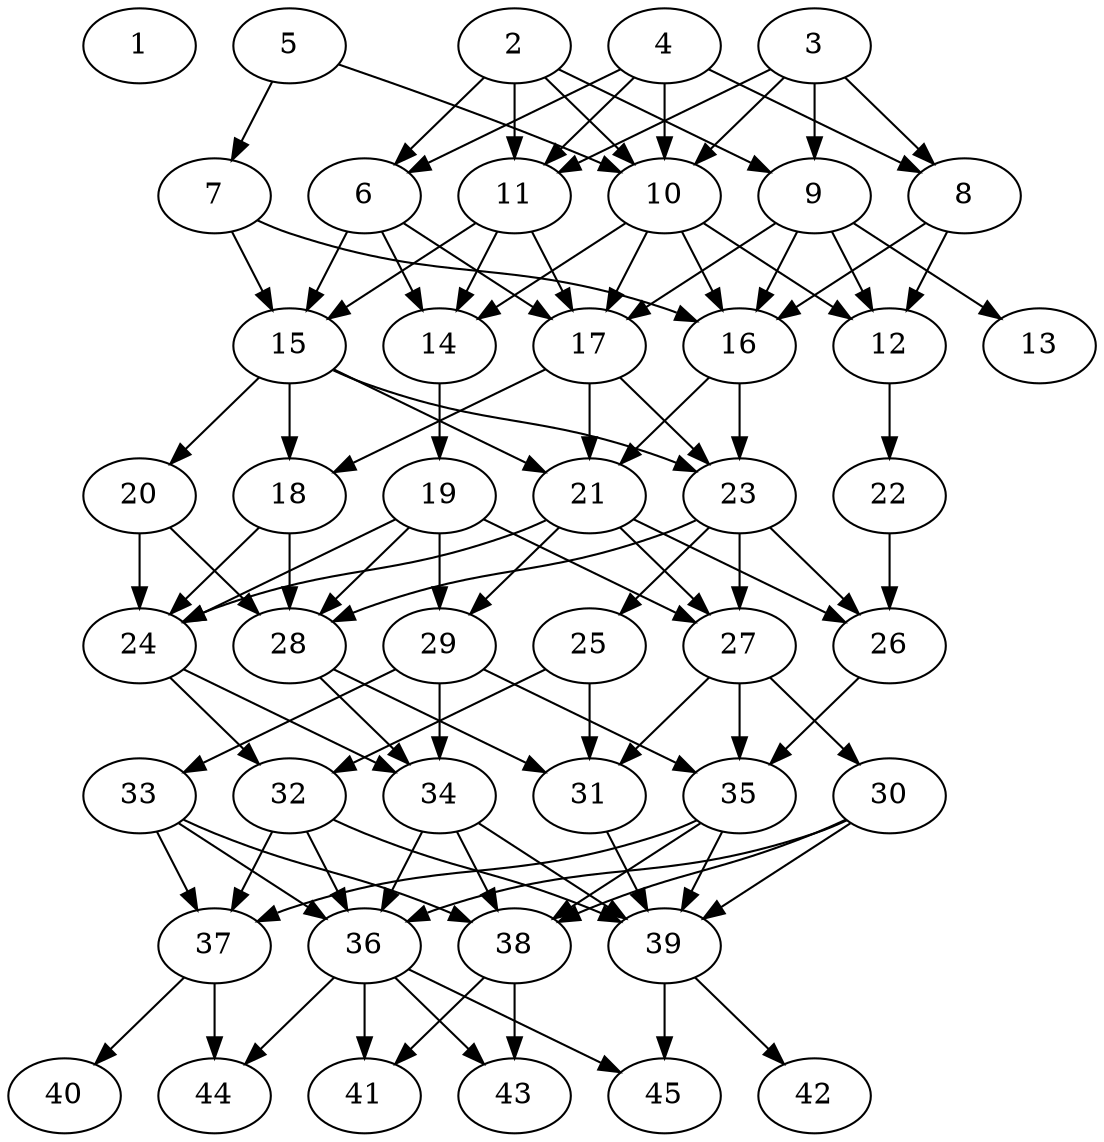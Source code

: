 // DAG automatically generated by daggen at Thu Oct  3 14:07:24 2019
// ./daggen --dot -n 45 --ccr 0.3 --fat 0.5 --regular 0.7 --density 0.7 --mindata 5242880 --maxdata 52428800 
digraph G {
  1 [size="126197760", alpha="0.12", expect_size="37859328"] 
  2 [size="76840960", alpha="0.01", expect_size="23052288"] 
  2 -> 6 [size ="23052288"]
  2 -> 9 [size ="23052288"]
  2 -> 10 [size ="23052288"]
  2 -> 11 [size ="23052288"]
  3 [size="32221867", alpha="0.14", expect_size="9666560"] 
  3 -> 8 [size ="9666560"]
  3 -> 9 [size ="9666560"]
  3 -> 10 [size ="9666560"]
  3 -> 11 [size ="9666560"]
  4 [size="126498133", alpha="0.17", expect_size="37949440"] 
  4 -> 6 [size ="37949440"]
  4 -> 8 [size ="37949440"]
  4 -> 10 [size ="37949440"]
  4 -> 11 [size ="37949440"]
  5 [size="60555947", alpha="0.06", expect_size="18166784"] 
  5 -> 7 [size ="18166784"]
  5 -> 10 [size ="18166784"]
  6 [size="157112320", alpha="0.15", expect_size="47133696"] 
  6 -> 14 [size ="47133696"]
  6 -> 15 [size ="47133696"]
  6 -> 17 [size ="47133696"]
  7 [size="38727680", alpha="0.13", expect_size="11618304"] 
  7 -> 15 [size ="11618304"]
  7 -> 16 [size ="11618304"]
  8 [size="44260693", alpha="0.01", expect_size="13278208"] 
  8 -> 12 [size ="13278208"]
  8 -> 16 [size ="13278208"]
  9 [size="165321387", alpha="0.16", expect_size="49596416"] 
  9 -> 12 [size ="49596416"]
  9 -> 13 [size ="49596416"]
  9 -> 16 [size ="49596416"]
  9 -> 17 [size ="49596416"]
  10 [size="113885867", alpha="0.16", expect_size="34165760"] 
  10 -> 12 [size ="34165760"]
  10 -> 14 [size ="34165760"]
  10 -> 16 [size ="34165760"]
  10 -> 17 [size ="34165760"]
  11 [size="52640427", alpha="0.06", expect_size="15792128"] 
  11 -> 14 [size ="15792128"]
  11 -> 15 [size ="15792128"]
  11 -> 17 [size ="15792128"]
  12 [size="147865600", alpha="0.14", expect_size="44359680"] 
  12 -> 22 [size ="44359680"]
  13 [size="154432853", alpha="0.20", expect_size="46329856"] 
  14 [size="105229653", alpha="0.14", expect_size="31568896"] 
  14 -> 19 [size ="31568896"]
  15 [size="79059627", alpha="0.12", expect_size="23717888"] 
  15 -> 18 [size ="23717888"]
  15 -> 20 [size ="23717888"]
  15 -> 21 [size ="23717888"]
  15 -> 23 [size ="23717888"]
  16 [size="125272747", alpha="0.12", expect_size="37581824"] 
  16 -> 21 [size ="37581824"]
  16 -> 23 [size ="37581824"]
  17 [size="88480427", alpha="0.00", expect_size="26544128"] 
  17 -> 18 [size ="26544128"]
  17 -> 21 [size ="26544128"]
  17 -> 23 [size ="26544128"]
  18 [size="33634987", alpha="0.05", expect_size="10090496"] 
  18 -> 24 [size ="10090496"]
  18 -> 28 [size ="10090496"]
  19 [size="40942933", alpha="0.04", expect_size="12282880"] 
  19 -> 24 [size ="12282880"]
  19 -> 27 [size ="12282880"]
  19 -> 28 [size ="12282880"]
  19 -> 29 [size ="12282880"]
  20 [size="163126613", alpha="0.18", expect_size="48937984"] 
  20 -> 24 [size ="48937984"]
  20 -> 28 [size ="48937984"]
  21 [size="129867093", alpha="0.06", expect_size="38960128"] 
  21 -> 24 [size ="38960128"]
  21 -> 26 [size ="38960128"]
  21 -> 27 [size ="38960128"]
  21 -> 29 [size ="38960128"]
  22 [size="174342827", alpha="0.02", expect_size="52302848"] 
  22 -> 26 [size ="52302848"]
  23 [size="126255787", alpha="0.19", expect_size="37876736"] 
  23 -> 25 [size ="37876736"]
  23 -> 26 [size ="37876736"]
  23 -> 27 [size ="37876736"]
  23 -> 28 [size ="37876736"]
  24 [size="122910720", alpha="0.11", expect_size="36873216"] 
  24 -> 32 [size ="36873216"]
  24 -> 34 [size ="36873216"]
  25 [size="75762347", alpha="0.08", expect_size="22728704"] 
  25 -> 31 [size ="22728704"]
  25 -> 32 [size ="22728704"]
  26 [size="167608320", alpha="0.02", expect_size="50282496"] 
  26 -> 35 [size ="50282496"]
  27 [size="101809493", alpha="0.19", expect_size="30542848"] 
  27 -> 30 [size ="30542848"]
  27 -> 31 [size ="30542848"]
  27 -> 35 [size ="30542848"]
  28 [size="104335360", alpha="0.00", expect_size="31300608"] 
  28 -> 31 [size ="31300608"]
  28 -> 34 [size ="31300608"]
  29 [size="140161707", alpha="0.20", expect_size="42048512"] 
  29 -> 33 [size ="42048512"]
  29 -> 34 [size ="42048512"]
  29 -> 35 [size ="42048512"]
  30 [size="170414080", alpha="0.11", expect_size="51124224"] 
  30 -> 36 [size ="51124224"]
  30 -> 38 [size ="51124224"]
  30 -> 39 [size ="51124224"]
  31 [size="155508053", alpha="0.08", expect_size="46652416"] 
  31 -> 39 [size ="46652416"]
  32 [size="46878720", alpha="0.01", expect_size="14063616"] 
  32 -> 36 [size ="14063616"]
  32 -> 37 [size ="14063616"]
  32 -> 39 [size ="14063616"]
  33 [size="61177173", alpha="0.11", expect_size="18353152"] 
  33 -> 36 [size ="18353152"]
  33 -> 37 [size ="18353152"]
  33 -> 38 [size ="18353152"]
  34 [size="55862613", alpha="0.12", expect_size="16758784"] 
  34 -> 36 [size ="16758784"]
  34 -> 38 [size ="16758784"]
  34 -> 39 [size ="16758784"]
  35 [size="139963733", alpha="0.01", expect_size="41989120"] 
  35 -> 37 [size ="41989120"]
  35 -> 38 [size ="41989120"]
  35 -> 39 [size ="41989120"]
  36 [size="41984000", alpha="0.04", expect_size="12595200"] 
  36 -> 41 [size ="12595200"]
  36 -> 43 [size ="12595200"]
  36 -> 44 [size ="12595200"]
  36 -> 45 [size ="12595200"]
  37 [size="58852693", alpha="0.16", expect_size="17655808"] 
  37 -> 40 [size ="17655808"]
  37 -> 44 [size ="17655808"]
  38 [size="54531413", alpha="0.10", expect_size="16359424"] 
  38 -> 41 [size ="16359424"]
  38 -> 43 [size ="16359424"]
  39 [size="55808000", alpha="0.07", expect_size="16742400"] 
  39 -> 42 [size ="16742400"]
  39 -> 45 [size ="16742400"]
  40 [size="53244587", alpha="0.03", expect_size="15973376"] 
  41 [size="143254187", alpha="0.13", expect_size="42976256"] 
  42 [size="46421333", alpha="0.02", expect_size="13926400"] 
  43 [size="50432000", alpha="0.06", expect_size="15129600"] 
  44 [size="134952960", alpha="0.03", expect_size="40485888"] 
  45 [size="73171627", alpha="0.07", expect_size="21951488"] 
}
